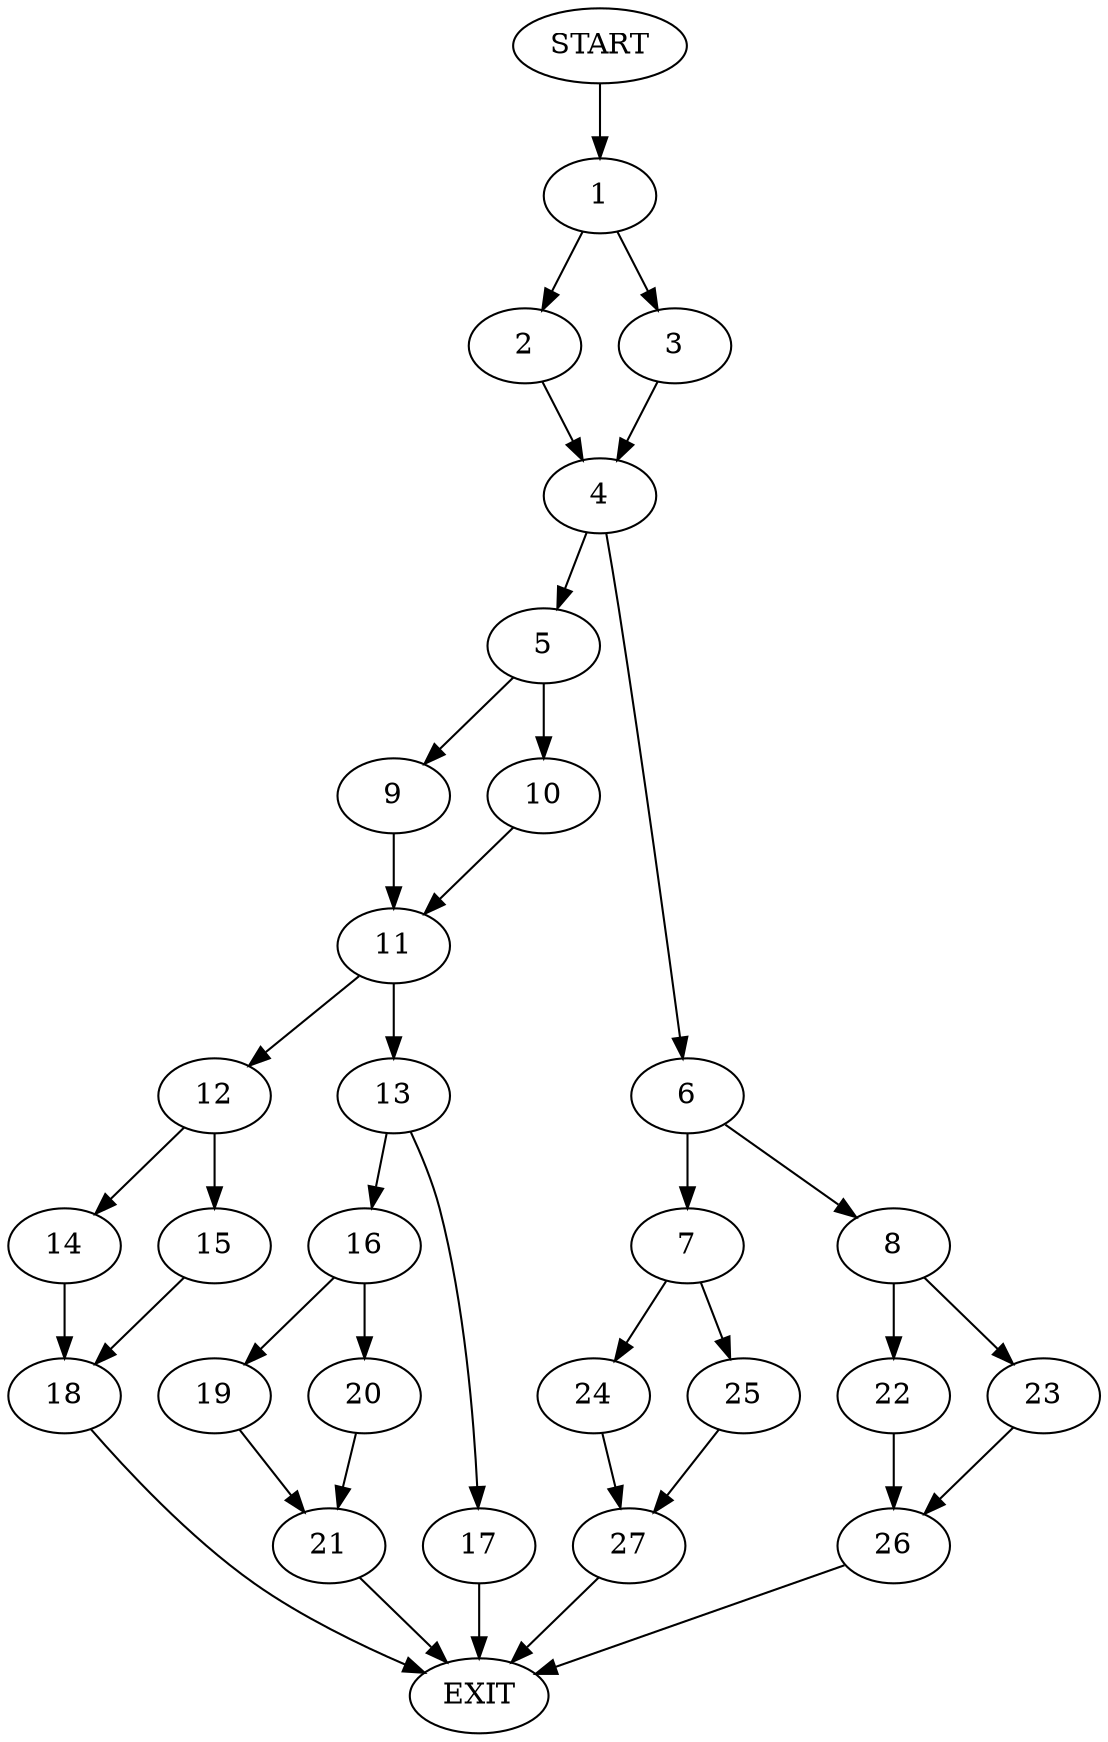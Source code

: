 digraph {
0 [label="START"]
28 [label="EXIT"]
0 -> 1
1 -> 2
1 -> 3
2 -> 4
3 -> 4
4 -> 5
4 -> 6
6 -> 7
6 -> 8
5 -> 9
5 -> 10
10 -> 11
9 -> 11
11 -> 12
11 -> 13
12 -> 14
12 -> 15
13 -> 16
13 -> 17
14 -> 18
15 -> 18
18 -> 28
17 -> 28
16 -> 19
16 -> 20
19 -> 21
20 -> 21
21 -> 28
8 -> 22
8 -> 23
7 -> 24
7 -> 25
22 -> 26
23 -> 26
26 -> 28
24 -> 27
25 -> 27
27 -> 28
}

